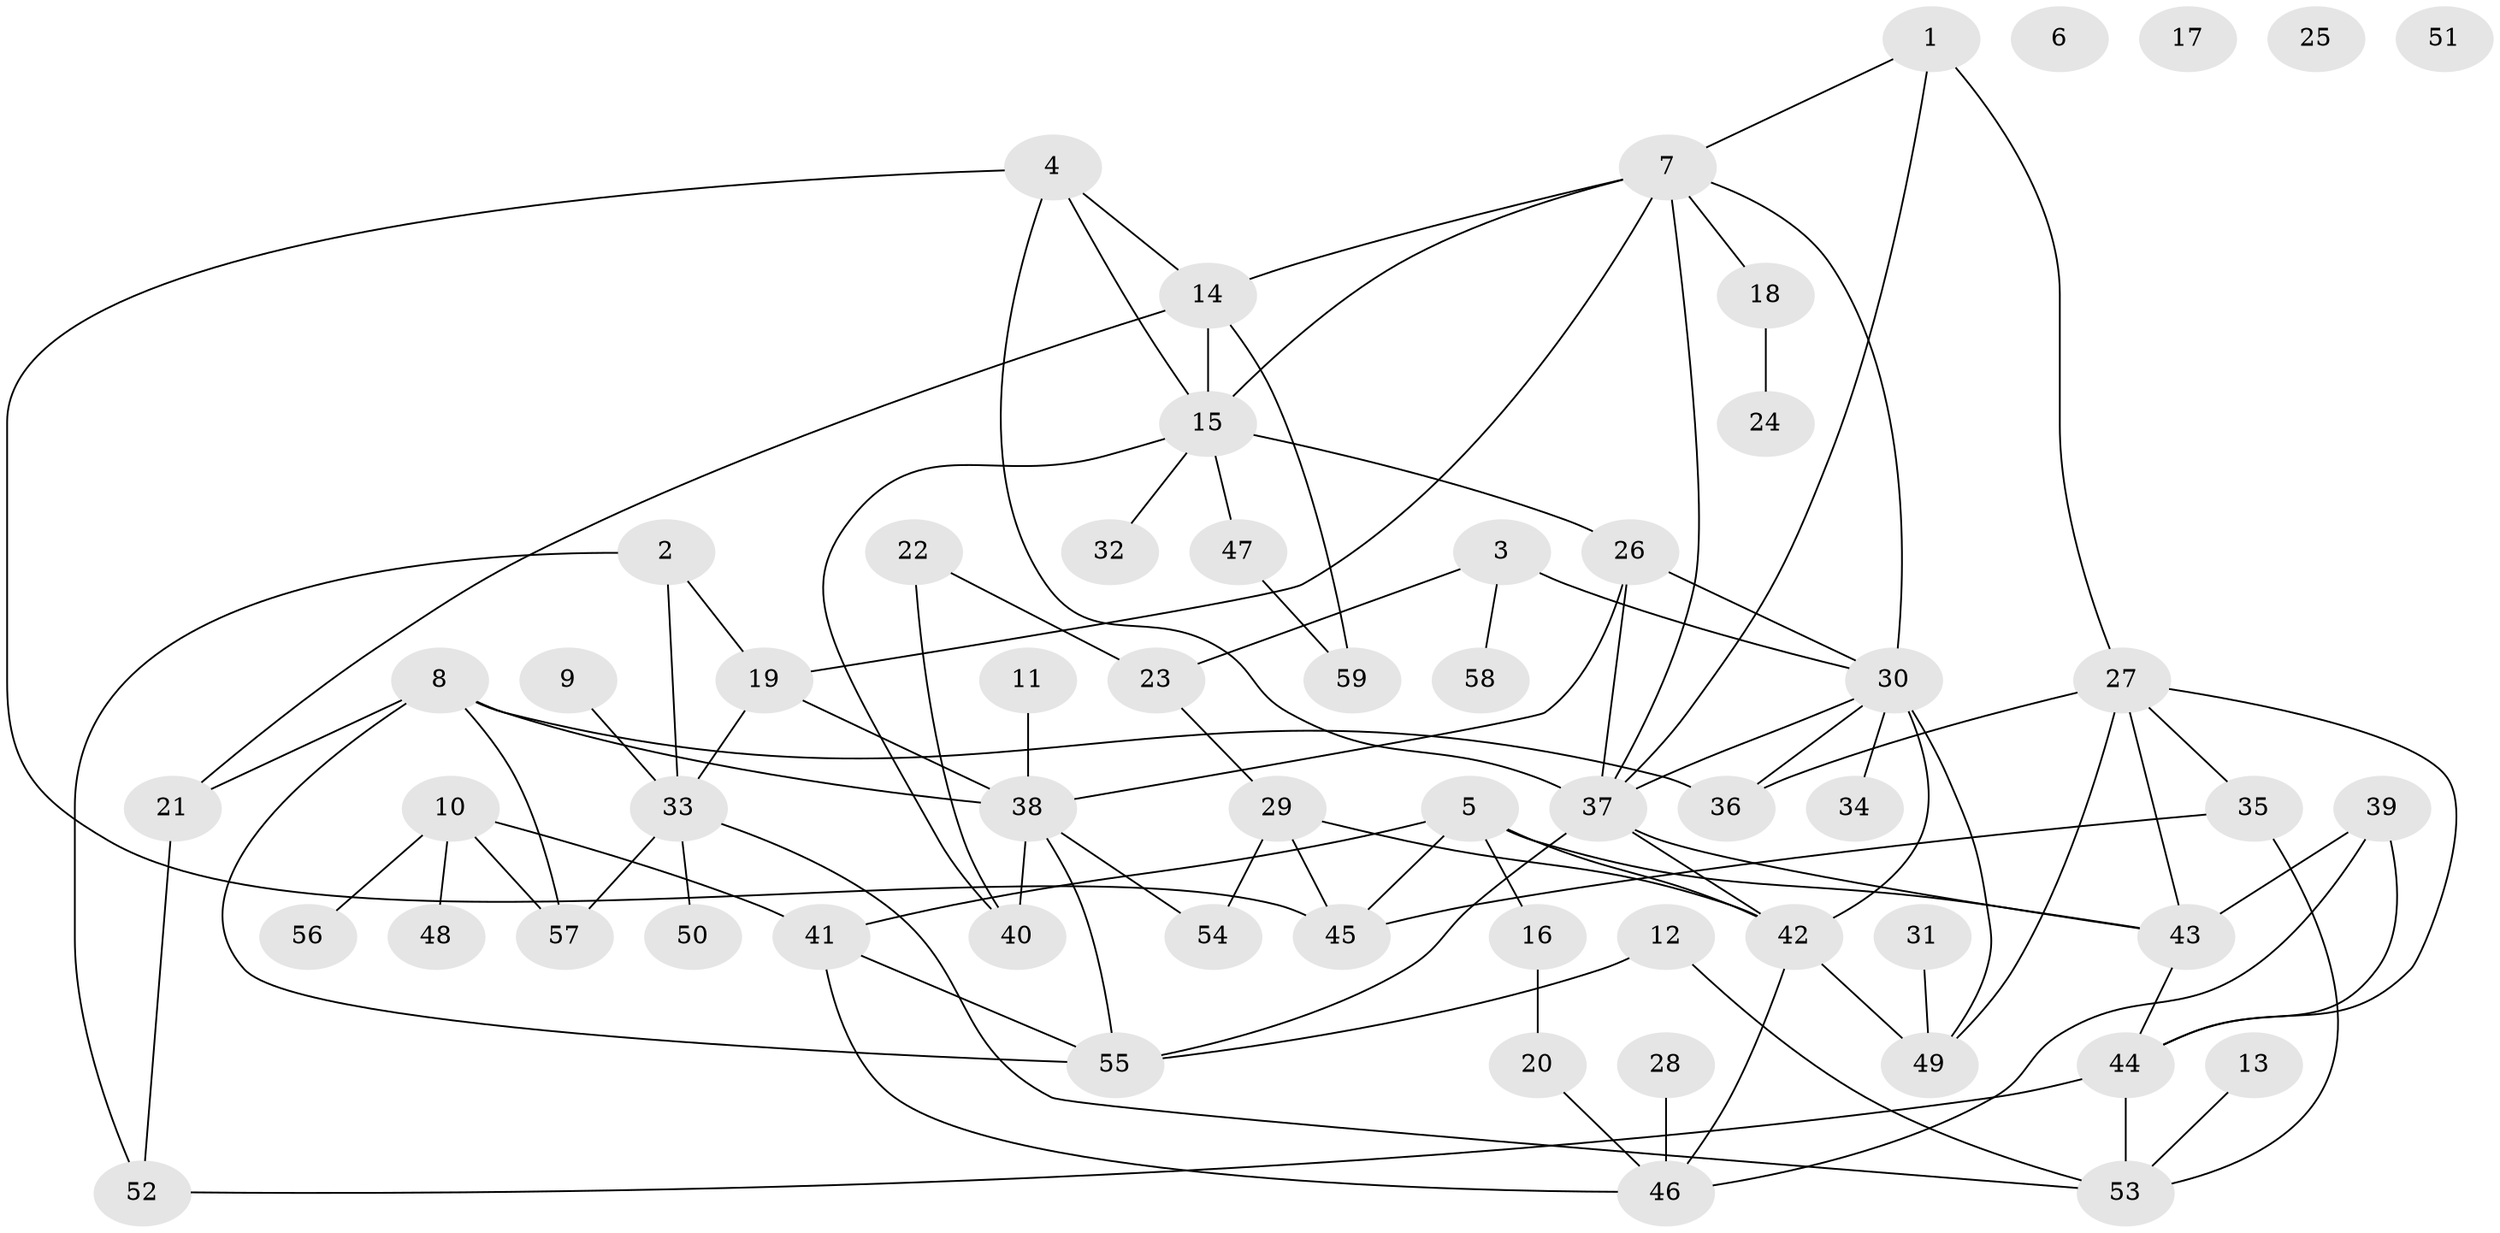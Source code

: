 // coarse degree distribution, {5: 0.12121212121212122, 11: 0.030303030303030304, 4: 0.21212121212121213, 8: 0.030303030303030304, 2: 0.06060606060606061, 7: 0.09090909090909091, 3: 0.06060606060606061, 1: 0.36363636363636365, 6: 0.030303030303030304}
// Generated by graph-tools (version 1.1) at 2025/48/03/04/25 22:48:30]
// undirected, 59 vertices, 94 edges
graph export_dot {
  node [color=gray90,style=filled];
  1;
  2;
  3;
  4;
  5;
  6;
  7;
  8;
  9;
  10;
  11;
  12;
  13;
  14;
  15;
  16;
  17;
  18;
  19;
  20;
  21;
  22;
  23;
  24;
  25;
  26;
  27;
  28;
  29;
  30;
  31;
  32;
  33;
  34;
  35;
  36;
  37;
  38;
  39;
  40;
  41;
  42;
  43;
  44;
  45;
  46;
  47;
  48;
  49;
  50;
  51;
  52;
  53;
  54;
  55;
  56;
  57;
  58;
  59;
  1 -- 7;
  1 -- 27;
  1 -- 37;
  2 -- 19;
  2 -- 33;
  2 -- 52;
  3 -- 23;
  3 -- 30;
  3 -- 58;
  4 -- 14;
  4 -- 15;
  4 -- 37;
  4 -- 45;
  5 -- 16;
  5 -- 41;
  5 -- 42;
  5 -- 43;
  5 -- 45;
  7 -- 14;
  7 -- 15;
  7 -- 18;
  7 -- 19;
  7 -- 30;
  7 -- 37;
  8 -- 21;
  8 -- 36;
  8 -- 38;
  8 -- 55;
  8 -- 57;
  9 -- 33;
  10 -- 41;
  10 -- 48;
  10 -- 56;
  10 -- 57;
  11 -- 38;
  12 -- 53;
  12 -- 55;
  13 -- 53;
  14 -- 15;
  14 -- 21;
  14 -- 59;
  15 -- 26;
  15 -- 32;
  15 -- 40;
  15 -- 47;
  16 -- 20;
  18 -- 24;
  19 -- 33;
  19 -- 38;
  20 -- 46;
  21 -- 52;
  22 -- 23;
  22 -- 40;
  23 -- 29;
  26 -- 30;
  26 -- 37;
  26 -- 38;
  27 -- 35;
  27 -- 36;
  27 -- 43;
  27 -- 44;
  27 -- 49;
  28 -- 46;
  29 -- 42;
  29 -- 45;
  29 -- 54;
  30 -- 34;
  30 -- 36;
  30 -- 37;
  30 -- 42;
  30 -- 49;
  31 -- 49;
  33 -- 50;
  33 -- 53;
  33 -- 57;
  35 -- 45;
  35 -- 53;
  37 -- 42;
  37 -- 43;
  37 -- 55;
  38 -- 40;
  38 -- 54;
  38 -- 55;
  39 -- 43;
  39 -- 44;
  39 -- 46;
  41 -- 46;
  41 -- 55;
  42 -- 46;
  42 -- 49;
  43 -- 44;
  44 -- 52;
  44 -- 53;
  47 -- 59;
}
